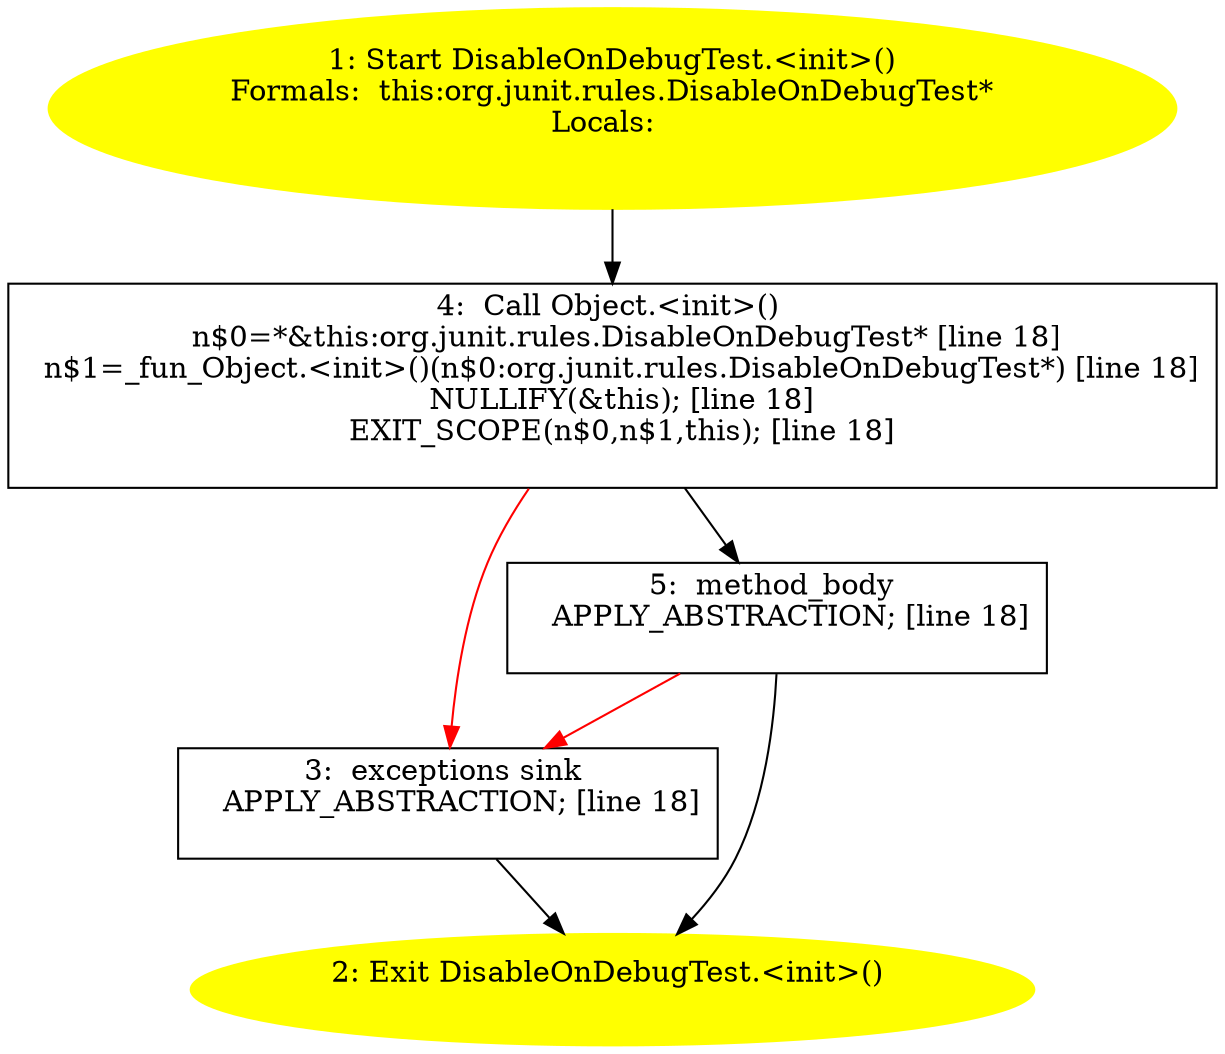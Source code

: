 /* @generated */
digraph cfg {
"org.junit.rules.DisableOnDebugTest.<init>().658598ee453397261c588d883a7b0694_1" [label="1: Start DisableOnDebugTest.<init>()\nFormals:  this:org.junit.rules.DisableOnDebugTest*\nLocals:  \n  " color=yellow style=filled]
	

	 "org.junit.rules.DisableOnDebugTest.<init>().658598ee453397261c588d883a7b0694_1" -> "org.junit.rules.DisableOnDebugTest.<init>().658598ee453397261c588d883a7b0694_4" ;
"org.junit.rules.DisableOnDebugTest.<init>().658598ee453397261c588d883a7b0694_2" [label="2: Exit DisableOnDebugTest.<init>() \n  " color=yellow style=filled]
	

"org.junit.rules.DisableOnDebugTest.<init>().658598ee453397261c588d883a7b0694_3" [label="3:  exceptions sink \n   APPLY_ABSTRACTION; [line 18]\n " shape="box"]
	

	 "org.junit.rules.DisableOnDebugTest.<init>().658598ee453397261c588d883a7b0694_3" -> "org.junit.rules.DisableOnDebugTest.<init>().658598ee453397261c588d883a7b0694_2" ;
"org.junit.rules.DisableOnDebugTest.<init>().658598ee453397261c588d883a7b0694_4" [label="4:  Call Object.<init>() \n   n$0=*&this:org.junit.rules.DisableOnDebugTest* [line 18]\n  n$1=_fun_Object.<init>()(n$0:org.junit.rules.DisableOnDebugTest*) [line 18]\n  NULLIFY(&this); [line 18]\n  EXIT_SCOPE(n$0,n$1,this); [line 18]\n " shape="box"]
	

	 "org.junit.rules.DisableOnDebugTest.<init>().658598ee453397261c588d883a7b0694_4" -> "org.junit.rules.DisableOnDebugTest.<init>().658598ee453397261c588d883a7b0694_5" ;
	 "org.junit.rules.DisableOnDebugTest.<init>().658598ee453397261c588d883a7b0694_4" -> "org.junit.rules.DisableOnDebugTest.<init>().658598ee453397261c588d883a7b0694_3" [color="red" ];
"org.junit.rules.DisableOnDebugTest.<init>().658598ee453397261c588d883a7b0694_5" [label="5:  method_body \n   APPLY_ABSTRACTION; [line 18]\n " shape="box"]
	

	 "org.junit.rules.DisableOnDebugTest.<init>().658598ee453397261c588d883a7b0694_5" -> "org.junit.rules.DisableOnDebugTest.<init>().658598ee453397261c588d883a7b0694_2" ;
	 "org.junit.rules.DisableOnDebugTest.<init>().658598ee453397261c588d883a7b0694_5" -> "org.junit.rules.DisableOnDebugTest.<init>().658598ee453397261c588d883a7b0694_3" [color="red" ];
}

